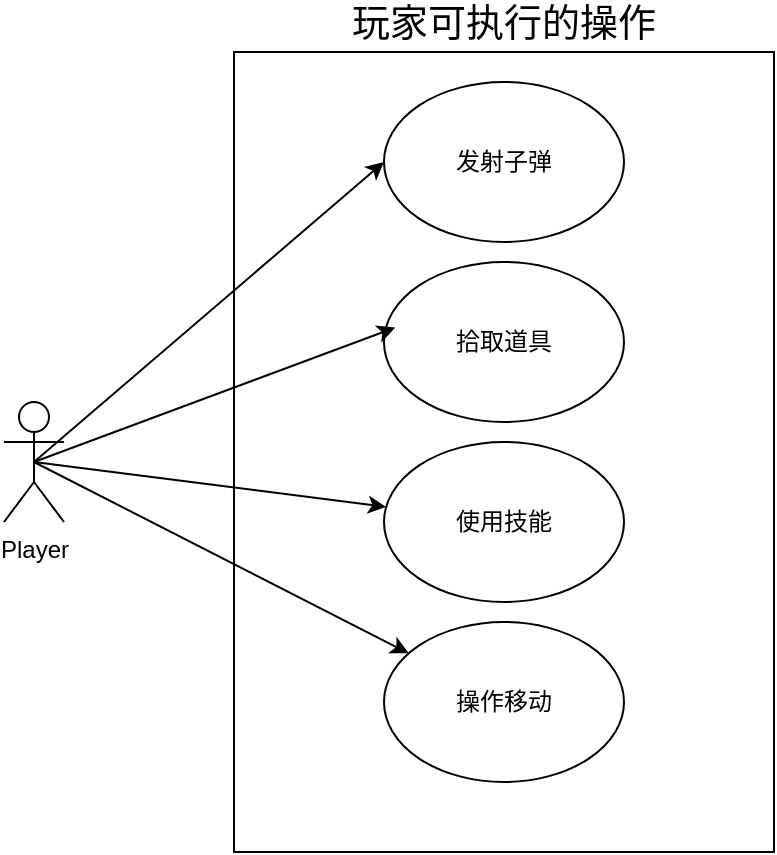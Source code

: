 <mxfile version="26.1.1" pages="8">
  <diagram name="STG Game Architecture" id="2_dH7Gha-qrLDw0nbdTG">
    <mxGraphModel dx="1050" dy="522" grid="1" gridSize="10" guides="1" tooltips="1" connect="1" arrows="1" fold="1" page="1" pageScale="1" pageWidth="827" pageHeight="1169" math="0" shadow="0">
      <root>
        <mxCell id="0" />
        <mxCell id="1" parent="0" />
        <mxCell id="hgP8jkAVEX2isAG4Q-ha-17" value="Player&lt;div&gt;&lt;br&gt;&lt;/div&gt;" style="shape=umlActor;verticalLabelPosition=bottom;verticalAlign=top;html=1;outlineConnect=0;" vertex="1" parent="1">
          <mxGeometry x="140" y="360" width="30" height="60" as="geometry" />
        </mxCell>
        <mxCell id="hgP8jkAVEX2isAG4Q-ha-19" value="玩家可执行的操作" style="rounded=0;whiteSpace=wrap;html=1;align=center;labelPosition=center;verticalLabelPosition=top;verticalAlign=bottom;fontSize=19;" vertex="1" parent="1">
          <mxGeometry x="255" y="185" width="270" height="400" as="geometry" />
        </mxCell>
        <mxCell id="hgP8jkAVEX2isAG4Q-ha-20" value="发射子弹" style="ellipse;whiteSpace=wrap;html=1;" vertex="1" parent="1">
          <mxGeometry x="330" y="200" width="120" height="80" as="geometry" />
        </mxCell>
        <mxCell id="hgP8jkAVEX2isAG4Q-ha-21" value="拾取道具" style="ellipse;whiteSpace=wrap;html=1;" vertex="1" parent="1">
          <mxGeometry x="330" y="290" width="120" height="80" as="geometry" />
        </mxCell>
        <mxCell id="hgP8jkAVEX2isAG4Q-ha-22" value="使用技能" style="ellipse;whiteSpace=wrap;html=1;" vertex="1" parent="1">
          <mxGeometry x="330" y="380" width="120" height="80" as="geometry" />
        </mxCell>
        <mxCell id="hgP8jkAVEX2isAG4Q-ha-23" value="操作移动" style="ellipse;whiteSpace=wrap;html=1;" vertex="1" parent="1">
          <mxGeometry x="330" y="470" width="120" height="80" as="geometry" />
        </mxCell>
        <mxCell id="hgP8jkAVEX2isAG4Q-ha-25" value="" style="endArrow=classic;html=1;rounded=0;exitX=0.5;exitY=0.5;exitDx=0;exitDy=0;exitPerimeter=0;entryX=0;entryY=0.5;entryDx=0;entryDy=0;" edge="1" parent="1" source="hgP8jkAVEX2isAG4Q-ha-17" target="hgP8jkAVEX2isAG4Q-ha-20">
          <mxGeometry width="50" height="50" relative="1" as="geometry">
            <mxPoint x="180" y="370" as="sourcePoint" />
            <mxPoint x="230" y="320" as="targetPoint" />
          </mxGeometry>
        </mxCell>
        <mxCell id="hgP8jkAVEX2isAG4Q-ha-26" value="" style="endArrow=classic;html=1;rounded=0;exitX=0.5;exitY=0.5;exitDx=0;exitDy=0;exitPerimeter=0;entryX=0.047;entryY=0.41;entryDx=0;entryDy=0;entryPerimeter=0;" edge="1" parent="1" source="hgP8jkAVEX2isAG4Q-ha-17" target="hgP8jkAVEX2isAG4Q-ha-21">
          <mxGeometry width="50" height="50" relative="1" as="geometry">
            <mxPoint x="490" y="370" as="sourcePoint" />
            <mxPoint x="540" y="320" as="targetPoint" />
          </mxGeometry>
        </mxCell>
        <mxCell id="hgP8jkAVEX2isAG4Q-ha-27" value="" style="endArrow=classic;html=1;rounded=0;exitX=0.5;exitY=0.5;exitDx=0;exitDy=0;exitPerimeter=0;" edge="1" parent="1" source="hgP8jkAVEX2isAG4Q-ha-17" target="hgP8jkAVEX2isAG4Q-ha-22">
          <mxGeometry width="50" height="50" relative="1" as="geometry">
            <mxPoint x="165" y="400" as="sourcePoint" />
            <mxPoint x="346" y="333" as="targetPoint" />
          </mxGeometry>
        </mxCell>
        <mxCell id="hgP8jkAVEX2isAG4Q-ha-28" value="" style="endArrow=classic;html=1;rounded=0;exitX=0.5;exitY=0.5;exitDx=0;exitDy=0;exitPerimeter=0;" edge="1" parent="1" source="hgP8jkAVEX2isAG4Q-ha-17" target="hgP8jkAVEX2isAG4Q-ha-23">
          <mxGeometry width="50" height="50" relative="1" as="geometry">
            <mxPoint x="165" y="400" as="sourcePoint" />
            <mxPoint x="341" y="422" as="targetPoint" />
          </mxGeometry>
        </mxCell>
      </root>
    </mxGraphModel>
  </diagram>
  <diagram id="_E_xGK0c_0218jY60z5D" name="第 2 页">
    <mxGraphModel dx="1050" dy="522" grid="1" gridSize="10" guides="1" tooltips="1" connect="1" arrows="1" fold="1" page="1" pageScale="1" pageWidth="827" pageHeight="1169" math="0" shadow="0">
      <root>
        <mxCell id="0" />
        <mxCell id="1" parent="0" />
        <mxCell id="KjYFWQZY33O9OGNggIBK-1" value="Enemy&lt;div&gt;&lt;br&gt;&lt;/div&gt;" style="shape=umlActor;verticalLabelPosition=bottom;verticalAlign=top;html=1;outlineConnect=0;" vertex="1" parent="1">
          <mxGeometry x="150" y="740" width="30" height="60" as="geometry" />
        </mxCell>
        <mxCell id="KjYFWQZY33O9OGNggIBK-5" value="敌人会触发的操作" style="rounded=0;whiteSpace=wrap;html=1;labelPosition=center;verticalLabelPosition=top;align=center;verticalAlign=bottom;fontSize=19;" vertex="1" parent="1">
          <mxGeometry x="250" y="567.5" width="260" height="405" as="geometry" />
        </mxCell>
        <mxCell id="KjYFWQZY33O9OGNggIBK-6" value="随机射击" style="ellipse;whiteSpace=wrap;html=1;" vertex="1" parent="1">
          <mxGeometry x="320" y="585" width="120" height="80" as="geometry" />
        </mxCell>
        <mxCell id="KjYFWQZY33O9OGNggIBK-7" value="随机移动" style="ellipse;whiteSpace=wrap;html=1;" vertex="1" parent="1">
          <mxGeometry x="320" y="680" width="120" height="80" as="geometry" />
        </mxCell>
        <mxCell id="KjYFWQZY33O9OGNggIBK-8" value="与玩家碰撞自爆" style="ellipse;whiteSpace=wrap;html=1;" vertex="1" parent="1">
          <mxGeometry x="320" y="780" width="120" height="80" as="geometry" />
        </mxCell>
        <mxCell id="KjYFWQZY33O9OGNggIBK-10" value="" style="endArrow=classic;html=1;rounded=0;entryX=0;entryY=0.5;entryDx=0;entryDy=0;" edge="1" parent="1" target="KjYFWQZY33O9OGNggIBK-6">
          <mxGeometry width="50" height="50" relative="1" as="geometry">
            <mxPoint x="170" y="770" as="sourcePoint" />
            <mxPoint x="520" y="770" as="targetPoint" />
          </mxGeometry>
        </mxCell>
        <mxCell id="KjYFWQZY33O9OGNggIBK-11" value="" style="endArrow=classic;html=1;rounded=0;exitX=0.5;exitY=0.5;exitDx=0;exitDy=0;exitPerimeter=0;entryX=0;entryY=0.5;entryDx=0;entryDy=0;" edge="1" parent="1" source="KjYFWQZY33O9OGNggIBK-1" target="KjYFWQZY33O9OGNggIBK-7">
          <mxGeometry width="50" height="50" relative="1" as="geometry">
            <mxPoint x="190" y="770" as="sourcePoint" />
            <mxPoint x="348" y="663" as="targetPoint" />
          </mxGeometry>
        </mxCell>
        <mxCell id="KjYFWQZY33O9OGNggIBK-12" value="" style="endArrow=classic;html=1;rounded=0;exitX=0.5;exitY=0.5;exitDx=0;exitDy=0;exitPerimeter=0;entryX=0;entryY=0.5;entryDx=0;entryDy=0;" edge="1" parent="1" source="KjYFWQZY33O9OGNggIBK-1" target="KjYFWQZY33O9OGNggIBK-8">
          <mxGeometry width="50" height="50" relative="1" as="geometry">
            <mxPoint x="175" y="780" as="sourcePoint" />
            <mxPoint x="333" y="743" as="targetPoint" />
          </mxGeometry>
        </mxCell>
        <mxCell id="IsE3pLmWLLqJ610t_wqT-1" value="死亡产生凋落物" style="ellipse;whiteSpace=wrap;html=1;" vertex="1" parent="1">
          <mxGeometry x="320" y="870" width="120" height="80" as="geometry" />
        </mxCell>
        <mxCell id="IsE3pLmWLLqJ610t_wqT-2" value="" style="endArrow=classic;html=1;rounded=0;entryX=0;entryY=0.5;entryDx=0;entryDy=0;" edge="1" parent="1" target="IsE3pLmWLLqJ610t_wqT-1">
          <mxGeometry width="50" height="50" relative="1" as="geometry">
            <mxPoint x="170" y="770" as="sourcePoint" />
            <mxPoint x="330" y="830" as="targetPoint" />
          </mxGeometry>
        </mxCell>
      </root>
    </mxGraphModel>
  </diagram>
  <diagram id="ZA9gT-YQyxzPVsuqcRJF" name="第 3 页">
    <mxGraphModel dx="1434" dy="1907" grid="1" gridSize="10" guides="1" tooltips="1" connect="1" arrows="1" fold="1" page="1" pageScale="1" pageWidth="827" pageHeight="1169" math="0" shadow="0">
      <root>
        <mxCell id="0" />
        <mxCell id="1" parent="0" />
        <mxCell id="7MYmRwEFgoFABjWjGoOq-37" style="edgeStyle=orthogonalEdgeStyle;rounded=0;orthogonalLoop=1;jettySize=auto;html=1;" parent="1" source="7MYmRwEFgoFABjWjGoOq-2" target="7MYmRwEFgoFABjWjGoOq-3" edge="1">
          <mxGeometry relative="1" as="geometry" />
        </mxCell>
        <mxCell id="7MYmRwEFgoFABjWjGoOq-2" value="System&lt;div&gt;&lt;br&gt;&lt;/div&gt;" style="shape=umlActor;verticalLabelPosition=bottom;verticalAlign=top;html=1;outlineConnect=0;" parent="1" vertex="1">
          <mxGeometry x="70" y="-5" width="30" height="60" as="geometry" />
        </mxCell>
        <mxCell id="7MYmRwEFgoFABjWjGoOq-3" value="系统模块" style="rounded=0;whiteSpace=wrap;html=1;labelPosition=center;verticalLabelPosition=top;align=center;verticalAlign=bottom;fontSize=19;" parent="1" vertex="1">
          <mxGeometry x="200" y="-230" width="140" height="510" as="geometry" />
        </mxCell>
        <mxCell id="7MYmRwEFgoFABjWjGoOq-4" value="背景模块" style="ellipse;whiteSpace=wrap;html=1;" parent="1" vertex="1">
          <mxGeometry x="210" y="-220" width="120" height="80" as="geometry" />
        </mxCell>
        <mxCell id="7MYmRwEFgoFABjWjGoOq-6" value="对象池模块" style="ellipse;whiteSpace=wrap;html=1;" parent="1" vertex="1">
          <mxGeometry x="210" y="-120" width="120" height="80" as="geometry" />
        </mxCell>
        <mxCell id="7MYmRwEFgoFABjWjGoOq-7" value="管理器模块" style="ellipse;whiteSpace=wrap;html=1;" parent="1" vertex="1">
          <mxGeometry x="210" y="-20" width="120" height="80" as="geometry" />
        </mxCell>
        <mxCell id="7MYmRwEFgoFABjWjGoOq-8" value="UI模块" style="ellipse;whiteSpace=wrap;html=1;" parent="1" vertex="1">
          <mxGeometry x="210" y="80" width="120" height="80" as="geometry" />
        </mxCell>
        <mxCell id="7MYmRwEFgoFABjWjGoOq-14" value="" style="rounded=1;whiteSpace=wrap;html=1;" parent="1" vertex="1">
          <mxGeometry x="430" y="-230" width="540" height="100" as="geometry" />
        </mxCell>
        <mxCell id="7MYmRwEFgoFABjWjGoOq-15" value="" style="endArrow=classic;html=1;rounded=0;exitX=1;exitY=0.5;exitDx=0;exitDy=0;entryX=0;entryY=0.5;entryDx=0;entryDy=0;" parent="1" source="7MYmRwEFgoFABjWjGoOq-4" target="7MYmRwEFgoFABjWjGoOq-14" edge="1">
          <mxGeometry width="50" height="50" relative="1" as="geometry">
            <mxPoint x="600" y="30" as="sourcePoint" />
            <mxPoint x="650" y="-20" as="targetPoint" />
          </mxGeometry>
        </mxCell>
        <mxCell id="7MYmRwEFgoFABjWjGoOq-19" value="构造" style="edgeLabel;html=1;align=center;verticalAlign=middle;resizable=0;points=[];fontSize=15;" parent="7MYmRwEFgoFABjWjGoOq-15" vertex="1" connectable="0">
          <mxGeometry x="-0.051" relative="1" as="geometry">
            <mxPoint as="offset" />
          </mxGeometry>
        </mxCell>
        <mxCell id="7MYmRwEFgoFABjWjGoOq-16" value="背景限制移动" style="ellipse;whiteSpace=wrap;html=1;" parent="1" vertex="1">
          <mxGeometry x="450" y="-220" width="120" height="80" as="geometry" />
        </mxCell>
        <mxCell id="7MYmRwEFgoFABjWjGoOq-17" value="后处理效果" style="ellipse;whiteSpace=wrap;html=1;" parent="1" vertex="1">
          <mxGeometry x="580" y="-220" width="120" height="80" as="geometry" />
        </mxCell>
        <mxCell id="7MYmRwEFgoFABjWjGoOq-18" value="场景背景光" style="ellipse;whiteSpace=wrap;html=1;" parent="1" vertex="1">
          <mxGeometry x="707" y="-220" width="120" height="80" as="geometry" />
        </mxCell>
        <mxCell id="7MYmRwEFgoFABjWjGoOq-21" value="管理" style="endArrow=classic;html=1;rounded=0;exitX=1;exitY=0.5;exitDx=0;exitDy=0;entryX=0;entryY=0.5;entryDx=0;entryDy=0;fontSize=15;" parent="1" source="7MYmRwEFgoFABjWjGoOq-6" target="7MYmRwEFgoFABjWjGoOq-23" edge="1">
          <mxGeometry width="50" height="50" relative="1" as="geometry">
            <mxPoint x="340" y="-120" as="sourcePoint" />
            <mxPoint x="420" y="-80" as="targetPoint" />
          </mxGeometry>
        </mxCell>
        <mxCell id="7MYmRwEFgoFABjWjGoOq-23" value="" style="rounded=1;whiteSpace=wrap;html=1;" parent="1" vertex="1">
          <mxGeometry x="430" y="-130" width="540" height="100" as="geometry" />
        </mxCell>
        <mxCell id="7MYmRwEFgoFABjWjGoOq-24" value="子弹模块" style="ellipse;whiteSpace=wrap;html=1;" parent="1" vertex="1">
          <mxGeometry x="450" y="-120" width="120" height="80" as="geometry" />
        </mxCell>
        <mxCell id="7MYmRwEFgoFABjWjGoOq-25" value="特效模块" style="ellipse;whiteSpace=wrap;html=1;" parent="1" vertex="1">
          <mxGeometry x="580" y="-120" width="120" height="80" as="geometry" />
        </mxCell>
        <mxCell id="7MYmRwEFgoFABjWjGoOq-26" value="掉落物模块" style="ellipse;whiteSpace=wrap;html=1;" parent="1" vertex="1">
          <mxGeometry x="707" y="-120" width="120" height="80" as="geometry" />
        </mxCell>
        <mxCell id="7MYmRwEFgoFABjWjGoOq-27" value="" style="rounded=1;whiteSpace=wrap;html=1;" parent="1" vertex="1">
          <mxGeometry x="430" y="-30" width="540" height="100" as="geometry" />
        </mxCell>
        <mxCell id="7MYmRwEFgoFABjWjGoOq-28" value="生成" style="endArrow=classic;html=1;rounded=0;exitX=1;exitY=0.5;exitDx=0;exitDy=0;entryX=0;entryY=0.5;entryDx=0;entryDy=0;fontSize=15;" parent="1" source="7MYmRwEFgoFABjWjGoOq-7" target="7MYmRwEFgoFABjWjGoOq-27" edge="1">
          <mxGeometry width="50" height="50" relative="1" as="geometry">
            <mxPoint x="650" y="10" as="sourcePoint" />
            <mxPoint x="700" y="-40" as="targetPoint" />
          </mxGeometry>
        </mxCell>
        <mxCell id="7MYmRwEFgoFABjWjGoOq-29" value="音频管理" style="ellipse;whiteSpace=wrap;html=1;" parent="1" vertex="1">
          <mxGeometry x="450" y="-20" width="120" height="80" as="geometry" />
        </mxCell>
        <mxCell id="7MYmRwEFgoFABjWjGoOq-30" value="敌人管理" style="ellipse;whiteSpace=wrap;html=1;" parent="1" vertex="1">
          <mxGeometry x="580" y="-20" width="120" height="80" as="geometry" />
        </mxCell>
        <mxCell id="7MYmRwEFgoFABjWjGoOq-31" value="游戏状态管理" style="ellipse;whiteSpace=wrap;html=1;" parent="1" vertex="1">
          <mxGeometry x="707" y="-20" width="120" height="80" as="geometry" />
        </mxCell>
        <mxCell id="7MYmRwEFgoFABjWjGoOq-32" value="" style="rounded=1;whiteSpace=wrap;html=1;" parent="1" vertex="1">
          <mxGeometry x="430" y="70" width="540" height="100" as="geometry" />
        </mxCell>
        <mxCell id="7MYmRwEFgoFABjWjGoOq-33" value="血条" style="ellipse;whiteSpace=wrap;html=1;" parent="1" vertex="1">
          <mxGeometry x="450" y="80" width="120" height="80" as="geometry" />
        </mxCell>
        <mxCell id="7MYmRwEFgoFABjWjGoOq-34" value="按钮" style="ellipse;whiteSpace=wrap;html=1;" parent="1" vertex="1">
          <mxGeometry x="580" y="80" width="120" height="80" as="geometry" />
        </mxCell>
        <mxCell id="7MYmRwEFgoFABjWjGoOq-35" value="绘制" style="endArrow=classic;html=1;rounded=0;exitX=1;exitY=0.5;exitDx=0;exitDy=0;fontSize=15;" parent="1" source="7MYmRwEFgoFABjWjGoOq-8" target="7MYmRwEFgoFABjWjGoOq-32" edge="1">
          <mxGeometry width="50" height="50" relative="1" as="geometry">
            <mxPoint x="340" y="60" as="sourcePoint" />
            <mxPoint x="440" y="40" as="targetPoint" />
          </mxGeometry>
        </mxCell>
        <mxCell id="7MYmRwEFgoFABjWjGoOq-36" value="UI输入" style="ellipse;whiteSpace=wrap;html=1;" parent="1" vertex="1">
          <mxGeometry x="707" y="80" width="120" height="80" as="geometry" />
        </mxCell>
        <mxCell id="7MYmRwEFgoFABjWjGoOq-38" value="功能模块" style="ellipse;whiteSpace=wrap;html=1;" parent="1" vertex="1">
          <mxGeometry x="210" y="180" width="120" height="80" as="geometry" />
        </mxCell>
        <mxCell id="7MYmRwEFgoFABjWjGoOq-40" value="" style="rounded=1;whiteSpace=wrap;html=1;" parent="1" vertex="1">
          <mxGeometry x="430" y="170" width="540" height="100" as="geometry" />
        </mxCell>
        <mxCell id="7MYmRwEFgoFABjWjGoOq-41" value="控制" style="endArrow=classic;html=1;rounded=0;exitX=1;exitY=0.5;exitDx=0;exitDy=0;fontSize=15;" parent="1" source="7MYmRwEFgoFABjWjGoOq-38" target="7MYmRwEFgoFABjWjGoOq-40" edge="1">
          <mxGeometry width="50" height="50" relative="1" as="geometry">
            <mxPoint x="340" y="150" as="sourcePoint" />
            <mxPoint x="440" y="147" as="targetPoint" />
          </mxGeometry>
        </mxCell>
        <mxCell id="7MYmRwEFgoFABjWjGoOq-42" value="定时销毁模块" style="ellipse;whiteSpace=wrap;html=1;" parent="1" vertex="1">
          <mxGeometry x="450" y="180" width="120" height="80" as="geometry" />
        </mxCell>
        <mxCell id="7MYmRwEFgoFABjWjGoOq-43" value="场景跳转控制器" style="ellipse;whiteSpace=wrap;html=1;" parent="1" vertex="1">
          <mxGeometry x="580" y="180" width="120" height="80" as="geometry" />
        </mxCell>
        <mxCell id="7MYmRwEFgoFABjWjGoOq-44" value="InputSystem" style="ellipse;whiteSpace=wrap;html=1;" parent="1" vertex="1">
          <mxGeometry x="707" y="180" width="120" height="80" as="geometry" />
        </mxCell>
        <mxCell id="7MYmRwEFgoFABjWjGoOq-45" value="卷轴滚动" style="ellipse;whiteSpace=wrap;html=1;" parent="1" vertex="1">
          <mxGeometry x="840" y="-220" width="120" height="80" as="geometry" />
        </mxCell>
        <mxCell id="7MYmRwEFgoFABjWjGoOq-46" value="子弹时间" style="ellipse;whiteSpace=wrap;html=1;" parent="1" vertex="1">
          <mxGeometry x="840" y="180" width="120" height="80" as="geometry" />
        </mxCell>
        <mxCell id="FG1QYczB5zocvL5G4_sW-1" value="得分管理" style="ellipse;whiteSpace=wrap;html=1;" parent="1" vertex="1">
          <mxGeometry x="840" y="-20" width="120" height="80" as="geometry" />
        </mxCell>
        <mxCell id="FG1QYczB5zocvL5G4_sW-3" value="敌人生成模块" style="ellipse;whiteSpace=wrap;html=1;" parent="1" vertex="1">
          <mxGeometry x="840" y="-120" width="120" height="80" as="geometry" />
        </mxCell>
        <mxCell id="G0uD1z7e1N20dQy1JtXP-2" value="得分" style="ellipse;whiteSpace=wrap;html=1;" vertex="1" parent="1">
          <mxGeometry x="840" y="80" width="120" height="80" as="geometry" />
        </mxCell>
      </root>
    </mxGraphModel>
  </diagram>
  <diagram id="C6xJBv7xsC9QlZwXb7bo" name="第 4 页">
    <mxGraphModel dx="1434" dy="738" grid="1" gridSize="10" guides="1" tooltips="1" connect="1" arrows="1" fold="1" page="1" pageScale="1" pageWidth="827" pageHeight="1169" math="0" shadow="0">
      <root>
        <mxCell id="0" />
        <mxCell id="1" parent="0" />
        <mxCell id="2lV4L3vjQ_lyDTL7-uun-1" value="AudioManager&lt;div&gt;&lt;br&gt;&lt;/div&gt;" style="shape=umlActor;verticalLabelPosition=bottom;verticalAlign=top;html=1;outlineConnect=0;" vertex="1" parent="1">
          <mxGeometry x="120" y="300" width="30" height="60" as="geometry" />
        </mxCell>
        <mxCell id="2lV4L3vjQ_lyDTL7-uun-2" value="播放单次音效" style="ellipse;whiteSpace=wrap;html=1;" vertex="1" parent="1">
          <mxGeometry x="260" y="170" width="120" height="80" as="geometry" />
        </mxCell>
        <mxCell id="2lV4L3vjQ_lyDTL7-uun-3" value="循环播放音效" style="ellipse;whiteSpace=wrap;html=1;" vertex="1" parent="1">
          <mxGeometry x="260" y="300" width="120" height="80" as="geometry" />
        </mxCell>
        <mxCell id="2lV4L3vjQ_lyDTL7-uun-4" value="随机播放一个音效数组中的音效" style="ellipse;whiteSpace=wrap;html=1;" vertex="1" parent="1">
          <mxGeometry x="260" y="440" width="120" height="80" as="geometry" />
        </mxCell>
        <mxCell id="2lV4L3vjQ_lyDTL7-uun-5" value="" style="endArrow=classic;html=1;rounded=0;exitX=0.5;exitY=0.5;exitDx=0;exitDy=0;exitPerimeter=0;entryX=0;entryY=0.5;entryDx=0;entryDy=0;" edge="1" parent="1" source="2lV4L3vjQ_lyDTL7-uun-1" target="2lV4L3vjQ_lyDTL7-uun-2">
          <mxGeometry width="50" height="50" relative="1" as="geometry">
            <mxPoint x="430" y="390" as="sourcePoint" />
            <mxPoint x="480" y="340" as="targetPoint" />
          </mxGeometry>
        </mxCell>
        <mxCell id="2lV4L3vjQ_lyDTL7-uun-6" value="" style="endArrow=classic;html=1;rounded=0;exitX=0.5;exitY=0.5;exitDx=0;exitDy=0;exitPerimeter=0;entryX=0;entryY=0.5;entryDx=0;entryDy=0;" edge="1" parent="1" source="2lV4L3vjQ_lyDTL7-uun-1" target="2lV4L3vjQ_lyDTL7-uun-3">
          <mxGeometry width="50" height="50" relative="1" as="geometry">
            <mxPoint x="430" y="390" as="sourcePoint" />
            <mxPoint x="480" y="340" as="targetPoint" />
          </mxGeometry>
        </mxCell>
        <mxCell id="2lV4L3vjQ_lyDTL7-uun-7" value="" style="endArrow=classic;html=1;rounded=0;exitX=0.5;exitY=0.5;exitDx=0;exitDy=0;exitPerimeter=0;entryX=0;entryY=0.5;entryDx=0;entryDy=0;" edge="1" parent="1" source="2lV4L3vjQ_lyDTL7-uun-1" target="2lV4L3vjQ_lyDTL7-uun-4">
          <mxGeometry width="50" height="50" relative="1" as="geometry">
            <mxPoint x="430" y="390" as="sourcePoint" />
            <mxPoint x="480" y="340" as="targetPoint" />
          </mxGeometry>
        </mxCell>
      </root>
    </mxGraphModel>
  </diagram>
  <diagram id="g_Pc0DZ1Idfmm86iS6BO" name="第 5 页">
    <mxGraphModel dx="472" dy="580" grid="1" gridSize="10" guides="1" tooltips="1" connect="1" arrows="1" fold="1" page="1" pageScale="1" pageWidth="827" pageHeight="1169" math="0" shadow="0">
      <root>
        <mxCell id="0" />
        <mxCell id="1" parent="0" />
        <mxCell id="WrFATEaiytabAGUXudXt-5" value="波数++" style="strokeWidth=2;html=1;shape=mxgraph.flowchart.decision;whiteSpace=wrap;" vertex="1" parent="1">
          <mxGeometry x="354" y="420" width="100" height="50" as="geometry" />
        </mxCell>
        <mxCell id="WrFATEaiytabAGUXudXt-11" style="edgeStyle=orthogonalEdgeStyle;rounded=0;orthogonalLoop=1;jettySize=auto;html=1;" edge="1" parent="1" source="WrFATEaiytabAGUXudXt-6" target="WrFATEaiytabAGUXudXt-7">
          <mxGeometry relative="1" as="geometry">
            <Array as="points">
              <mxPoint x="414" y="140" />
              <mxPoint x="414" y="140" />
            </Array>
          </mxGeometry>
        </mxCell>
        <mxCell id="WrFATEaiytabAGUXudXt-6" value="开始" style="rounded=1;whiteSpace=wrap;html=1;" vertex="1" parent="1">
          <mxGeometry x="354" y="60" width="120" height="60" as="geometry" />
        </mxCell>
        <mxCell id="WrFATEaiytabAGUXudXt-13" style="edgeStyle=orthogonalEdgeStyle;rounded=0;orthogonalLoop=1;jettySize=auto;html=1;" edge="1" parent="1" source="WrFATEaiytabAGUXudXt-7" target="WrFATEaiytabAGUXudXt-12">
          <mxGeometry relative="1" as="geometry" />
        </mxCell>
        <mxCell id="WrFATEaiytabAGUXudXt-7" value="获取波数变量值" style="shape=parallelogram;perimeter=parallelogramPerimeter;whiteSpace=wrap;html=1;fixedSize=1;" vertex="1" parent="1">
          <mxGeometry x="344" y="150" width="120" height="60" as="geometry" />
        </mxCell>
        <mxCell id="WrFATEaiytabAGUXudXt-8" value="" style="edgeStyle=segmentEdgeStyle;endArrow=classic;html=1;curved=0;rounded=0;endSize=8;startSize=8;exitX=1;exitY=0.5;exitDx=0;exitDy=0;exitPerimeter=0;" edge="1" parent="1" source="WrFATEaiytabAGUXudXt-5" target="WrFATEaiytabAGUXudXt-7">
          <mxGeometry width="50" height="50" relative="1" as="geometry">
            <mxPoint x="560" y="370" as="sourcePoint" />
            <mxPoint x="610" y="320" as="targetPoint" />
            <Array as="points">
              <mxPoint x="610" y="445" />
              <mxPoint x="610" y="180" />
            </Array>
          </mxGeometry>
        </mxCell>
        <mxCell id="WrFATEaiytabAGUXudXt-9" value="结束" style="rounded=1;whiteSpace=wrap;html=1;" vertex="1" parent="1">
          <mxGeometry x="344" y="500" width="120" height="60" as="geometry" />
        </mxCell>
        <mxCell id="WrFATEaiytabAGUXudXt-10" value="" style="endArrow=classic;html=1;rounded=0;exitX=0.5;exitY=1;exitDx=0;exitDy=0;exitPerimeter=0;" edge="1" parent="1" source="WrFATEaiytabAGUXudXt-5" target="WrFATEaiytabAGUXudXt-9">
          <mxGeometry width="50" height="50" relative="1" as="geometry">
            <mxPoint x="560" y="500" as="sourcePoint" />
            <mxPoint x="610" y="450" as="targetPoint" />
          </mxGeometry>
        </mxCell>
        <mxCell id="WrFATEaiytabAGUXudXt-12" value="播放波数动画" style="rounded=0;whiteSpace=wrap;html=1;" vertex="1" parent="1">
          <mxGeometry x="344" y="240" width="120" height="60" as="geometry" />
        </mxCell>
        <mxCell id="WrFATEaiytabAGUXudXt-14" value="释放对象池敌人" style="strokeWidth=2;html=1;shape=mxgraph.flowchart.decision;whiteSpace=wrap;" vertex="1" parent="1">
          <mxGeometry x="354" y="330" width="100" height="50" as="geometry" />
        </mxCell>
        <mxCell id="WrFATEaiytabAGUXudXt-15" style="edgeStyle=orthogonalEdgeStyle;rounded=0;orthogonalLoop=1;jettySize=auto;html=1;entryX=0.5;entryY=0;entryDx=0;entryDy=0;entryPerimeter=0;" edge="1" parent="1" source="WrFATEaiytabAGUXudXt-12" target="WrFATEaiytabAGUXudXt-14">
          <mxGeometry relative="1" as="geometry" />
        </mxCell>
        <mxCell id="WrFATEaiytabAGUXudXt-16" style="edgeStyle=orthogonalEdgeStyle;rounded=0;orthogonalLoop=1;jettySize=auto;html=1;entryX=0.5;entryY=0;entryDx=0;entryDy=0;entryPerimeter=0;" edge="1" parent="1" source="WrFATEaiytabAGUXudXt-14" target="WrFATEaiytabAGUXudXt-5">
          <mxGeometry relative="1" as="geometry" />
        </mxCell>
      </root>
    </mxGraphModel>
  </diagram>
  <diagram id="dpE4Yy7uR8chV-6YsdCK" name="第 6 页">
    <mxGraphModel dx="1050" dy="522" grid="1" gridSize="10" guides="1" tooltips="1" connect="1" arrows="1" fold="1" page="1" pageScale="1" pageWidth="827" pageHeight="1169" math="0" shadow="0">
      <root>
        <mxCell id="0" />
        <mxCell id="1" parent="0" />
        <mxCell id="wbizzvYOox3sGjmv5gyS-1" value="得分管理器 ───────────────────────── 1. 重置分数() 2. 添加分数(int) 3. 设置玩家姓名(string) 4. 保存玩家分数数据() 5. 加载玩家分数数据() 6. 是否有新高分" style="shape=rectangle;whiteSpace=wrap;html=1;fontSize=18;" vertex="1" parent="1">
          <mxGeometry x="260" y="120" width="330" height="160" as="geometry" />
        </mxCell>
        <mxCell id="wbizzvYOox3sGjmv5gyS-2" value="玩家分数 ───────────────────────── - 分数: int - 玩家姓名: string ───────────────────────── + 玩家分数(int, string)" style="shape=rectangle;whiteSpace=wrap;html=1;fontSize=18;" vertex="1" parent="1">
          <mxGeometry x="260" y="300" width="330" height="170" as="geometry" />
        </mxCell>
        <mxCell id="wbizzvYOox3sGjmv5gyS-3" value="玩家分数数据 ───────────────────────── - 列表: List&amp;lt;玩家分数&amp;gt; ───────────────────────── + 玩家分数数据()" style="shape=rectangle;whiteSpace=wrap;html=1;fontSize=18;" vertex="1" parent="1">
          <mxGeometry x="260" y="490" width="330" height="160" as="geometry" />
        </mxCell>
        <mxCell id="wbizzvYOox3sGjmv5gyS-4" value="" style="edgeStyle=orthogonalEdgeStyle;rounded=0;html=1;endArrow=block;endFill=1;" edge="1" parent="1" source="wbizzvYOox3sGjmv5gyS-1" target="wbizzvYOox3sGjmv5gyS-2">
          <mxGeometry relative="1" as="geometry">
            <mxPoint x="414" y="270" as="targetPoint" />
          </mxGeometry>
        </mxCell>
        <mxCell id="wbizzvYOox3sGjmv5gyS-5" value="" style="edgeStyle=orthogonalEdgeStyle;rounded=0;html=1;endArrow=block;endFill=1;" edge="1" parent="1" source="wbizzvYOox3sGjmv5gyS-2" target="wbizzvYOox3sGjmv5gyS-3">
          <mxGeometry relative="1" as="geometry">
            <mxPoint x="414" y="410" as="targetPoint" />
          </mxGeometry>
        </mxCell>
      </root>
    </mxGraphModel>
  </diagram>
  <diagram id="3CBd3_jaOqxvMzz3qhu4" name="第 7 页">
    <mxGraphModel dx="1434" dy="738" grid="1" gridSize="10" guides="1" tooltips="1" connect="1" arrows="1" fold="1" page="1" pageScale="1" pageWidth="827" pageHeight="1169" math="0" shadow="0">
      <root>
        <mxCell id="0" />
        <mxCell id="1" parent="0" />
        <mxCell id="op86_308y5rY-vRb1Fg8-3" style="edgeStyle=orthogonalEdgeStyle;rounded=0;orthogonalLoop=1;jettySize=auto;html=1;entryX=0.5;entryY=0;entryDx=0;entryDy=0;" edge="1" parent="1" source="op86_308y5rY-vRb1Fg8-1" target="op86_308y5rY-vRb1Fg8-2">
          <mxGeometry relative="1" as="geometry" />
        </mxCell>
        <mxCell id="op86_308y5rY-vRb1Fg8-1" value="游戏开始" style="rounded=0;whiteSpace=wrap;html=1;" vertex="1" parent="1">
          <mxGeometry x="340" y="90" width="120" height="60" as="geometry" />
        </mxCell>
        <mxCell id="op86_308y5rY-vRb1Fg8-5" style="edgeStyle=orthogonalEdgeStyle;rounded=0;orthogonalLoop=1;jettySize=auto;html=1;entryX=0.5;entryY=0;entryDx=0;entryDy=0;" edge="1" parent="1" source="op86_308y5rY-vRb1Fg8-2" target="op86_308y5rY-vRb1Fg8-4">
          <mxGeometry relative="1" as="geometry" />
        </mxCell>
        <mxCell id="op86_308y5rY-vRb1Fg8-2" value="Playing状态" style="rhombus;whiteSpace=wrap;html=1;" vertex="1" parent="1">
          <mxGeometry x="345" y="180" width="105" height="60" as="geometry" />
        </mxCell>
        <mxCell id="op86_308y5rY-vRb1Fg8-4" value="启用GamePlay场景" style="rounded=0;whiteSpace=wrap;html=1;" vertex="1" parent="1">
          <mxGeometry x="337.5" y="330" width="120" height="60" as="geometry" />
        </mxCell>
        <mxCell id="op86_308y5rY-vRb1Fg8-6" value="启用Paused窗口" style="rounded=0;whiteSpace=wrap;html=1;" vertex="1" parent="1">
          <mxGeometry x="630" y="330" width="120" height="60" as="geometry" />
        </mxCell>
        <mxCell id="op86_308y5rY-vRb1Fg8-7" value="Paused状态" style="rhombus;whiteSpace=wrap;html=1;" vertex="1" parent="1">
          <mxGeometry x="490" y="330" width="105" height="60" as="geometry" />
        </mxCell>
        <mxCell id="op86_308y5rY-vRb1Fg8-10" style="edgeStyle=orthogonalEdgeStyle;rounded=0;orthogonalLoop=1;jettySize=auto;html=1;entryX=0;entryY=0.5;entryDx=0;entryDy=0;exitX=1;exitY=0.5;exitDx=0;exitDy=0;" edge="1" parent="1" source="op86_308y5rY-vRb1Fg8-4" target="op86_308y5rY-vRb1Fg8-7">
          <mxGeometry relative="1" as="geometry">
            <mxPoint x="408" y="250" as="sourcePoint" />
            <mxPoint x="408" y="340" as="targetPoint" />
          </mxGeometry>
        </mxCell>
        <mxCell id="op86_308y5rY-vRb1Fg8-11" value="" style="endArrow=classic;html=1;rounded=0;exitX=1;exitY=0.5;exitDx=0;exitDy=0;entryX=0;entryY=0.5;entryDx=0;entryDy=0;" edge="1" parent="1" source="op86_308y5rY-vRb1Fg8-7" target="op86_308y5rY-vRb1Fg8-6">
          <mxGeometry width="50" height="50" relative="1" as="geometry">
            <mxPoint x="390" y="410" as="sourcePoint" />
            <mxPoint x="440" y="360" as="targetPoint" />
          </mxGeometry>
        </mxCell>
        <mxCell id="op86_308y5rY-vRb1Fg8-12" value="UnPaused状态" style="rhombus;whiteSpace=wrap;html=1;" vertex="1" parent="1">
          <mxGeometry x="490" y="260" width="105" height="60" as="geometry" />
        </mxCell>
        <mxCell id="op86_308y5rY-vRb1Fg8-13" value="" style="endArrow=classic;html=1;rounded=0;exitX=0;exitY=0.5;exitDx=0;exitDy=0;entryX=1;entryY=0.5;entryDx=0;entryDy=0;" edge="1" parent="1" source="op86_308y5rY-vRb1Fg8-6" target="op86_308y5rY-vRb1Fg8-12">
          <mxGeometry width="50" height="50" relative="1" as="geometry">
            <mxPoint x="605" y="370" as="sourcePoint" />
            <mxPoint x="640" y="370" as="targetPoint" />
          </mxGeometry>
        </mxCell>
        <mxCell id="op86_308y5rY-vRb1Fg8-14" value="" style="endArrow=classic;html=1;rounded=0;exitX=0;exitY=0.5;exitDx=0;exitDy=0;entryX=1;entryY=0.5;entryDx=0;entryDy=0;" edge="1" parent="1" source="op86_308y5rY-vRb1Fg8-12" target="op86_308y5rY-vRb1Fg8-4">
          <mxGeometry width="50" height="50" relative="1" as="geometry">
            <mxPoint x="700" y="340" as="sourcePoint" />
            <mxPoint x="605" y="300" as="targetPoint" />
          </mxGeometry>
        </mxCell>
        <mxCell id="op86_308y5rY-vRb1Fg8-15" value="" style="endArrow=classic;html=1;rounded=0;exitX=0.5;exitY=1;exitDx=0;exitDy=0;entryX=0.5;entryY=0;entryDx=0;entryDy=0;" edge="1" parent="1" source="op86_308y5rY-vRb1Fg8-4" target="op86_308y5rY-vRb1Fg8-16">
          <mxGeometry width="50" height="50" relative="1" as="geometry">
            <mxPoint x="390" y="410" as="sourcePoint" />
            <mxPoint x="398" y="460" as="targetPoint" />
          </mxGeometry>
        </mxCell>
        <mxCell id="op86_308y5rY-vRb1Fg8-18" style="edgeStyle=orthogonalEdgeStyle;rounded=0;orthogonalLoop=1;jettySize=auto;html=1;entryX=0.5;entryY=0;entryDx=0;entryDy=0;" edge="1" parent="1" source="op86_308y5rY-vRb1Fg8-16" target="op86_308y5rY-vRb1Fg8-17">
          <mxGeometry relative="1" as="geometry" />
        </mxCell>
        <mxCell id="op86_308y5rY-vRb1Fg8-16" value="GameOver状态" style="rhombus;whiteSpace=wrap;html=1;" vertex="1" parent="1">
          <mxGeometry x="345" y="450" width="105" height="60" as="geometry" />
        </mxCell>
        <mxCell id="op86_308y5rY-vRb1Fg8-17" value="启用GameScore场景" style="rounded=0;whiteSpace=wrap;html=1;" vertex="1" parent="1">
          <mxGeometry x="337.5" y="540" width="120" height="60" as="geometry" />
        </mxCell>
        <mxCell id="op86_308y5rY-vRb1Fg8-19" value="" style="endArrow=classic;html=1;rounded=0;exitX=0;exitY=0.5;exitDx=0;exitDy=0;entryX=-0.017;entryY=0.4;entryDx=0;entryDy=0;entryPerimeter=0;" edge="1" parent="1" source="op86_308y5rY-vRb1Fg8-17" target="op86_308y5rY-vRb1Fg8-1">
          <mxGeometry width="50" height="50" relative="1" as="geometry">
            <mxPoint x="390" y="410" as="sourcePoint" />
            <mxPoint x="260" y="110" as="targetPoint" />
            <Array as="points">
              <mxPoint x="220" y="570" />
              <mxPoint x="220" y="114" />
            </Array>
          </mxGeometry>
        </mxCell>
        <mxCell id="op86_308y5rY-vRb1Fg8-20" value="重新启用游戏开始UI" style="edgeLabel;html=1;align=center;verticalAlign=middle;resizable=0;points=[];" vertex="1" connectable="0" parent="op86_308y5rY-vRb1Fg8-19">
          <mxGeometry x="0.049" y="-1" relative="1" as="geometry">
            <mxPoint as="offset" />
          </mxGeometry>
        </mxCell>
      </root>
    </mxGraphModel>
  </diagram>
  <diagram id="7A3v8PuuNLKp6RtB5rzX" name="第 8 页">
    <mxGraphModel dx="1793" dy="923" grid="1" gridSize="10" guides="1" tooltips="1" connect="1" arrows="1" fold="1" page="1" pageScale="1" pageWidth="827" pageHeight="1169" math="0" shadow="0">
      <root>
        <mxCell id="0" />
        <mxCell id="1" parent="0" />
        <mxCell id="UhBUQYR0yvQ6l6IOyt66-1" value="大画布" style="rounded=0;whiteSpace=wrap;html=1;fontSize=20;labelPosition=center;verticalLabelPosition=top;align=center;verticalAlign=bottom;" vertex="1" parent="1">
          <mxGeometry x="139" y="200" width="550" height="290" as="geometry" />
        </mxCell>
        <mxCell id="UhBUQYR0yvQ6l6IOyt66-3" value="玩家血条和能量条" style="rounded=1;whiteSpace=wrap;html=1;" vertex="1" parent="1">
          <mxGeometry x="140" y="200" width="190" height="40" as="geometry" />
        </mxCell>
        <mxCell id="UhBUQYR0yvQ6l6IOyt66-4" value="玩家得分" style="rounded=1;whiteSpace=wrap;html=1;" vertex="1" parent="1">
          <mxGeometry x="570" y="200" width="119" height="40" as="geometry" />
        </mxCell>
        <mxCell id="UhBUQYR0yvQ6l6IOyt66-5" value="玩家顶血条" style="rounded=1;whiteSpace=wrap;html=1;" vertex="1" parent="1">
          <mxGeometry x="200" y="300" width="119" height="40" as="geometry" />
        </mxCell>
        <mxCell id="UhBUQYR0yvQ6l6IOyt66-6" value="Actor" style="shape=umlActor;verticalLabelPosition=bottom;verticalAlign=top;html=1;outlineConnect=0;" vertex="1" parent="1">
          <mxGeometry x="244.5" y="340" width="30" height="60" as="geometry" />
        </mxCell>
        <mxCell id="UhBUQYR0yvQ6l6IOyt66-8" value="Actor" style="shape=umlActor;verticalLabelPosition=bottom;verticalAlign=top;html=1;outlineConnect=0;" vertex="1" parent="1">
          <mxGeometry x="600" y="340" width="30" height="60" as="geometry" />
        </mxCell>
        <mxCell id="UhBUQYR0yvQ6l6IOyt66-9" value="敌人顶血条" style="rounded=1;whiteSpace=wrap;html=1;" vertex="1" parent="1">
          <mxGeometry x="555.5" y="300" width="119" height="40" as="geometry" />
        </mxCell>
        <mxCell id="UhBUQYR0yvQ6l6IOyt66-10" value="BOSS出现血条" style="rounded=1;whiteSpace=wrap;html=1;" vertex="1" parent="1">
          <mxGeometry x="270" y="450" width="270" height="40" as="geometry" />
        </mxCell>
        <mxCell id="UhBUQYR0yvQ6l6IOyt66-11" value="掉落物UI" style="rounded=1;whiteSpace=wrap;html=1;" vertex="1" parent="1">
          <mxGeometry x="180" y="240" width="40" height="40" as="geometry" />
        </mxCell>
        <mxCell id="UhBUQYR0yvQ6l6IOyt66-12" value="血条能量百分比" style="rounded=1;whiteSpace=wrap;html=1;" vertex="1" parent="1">
          <mxGeometry x="140" y="240" width="40" height="40" as="geometry" />
        </mxCell>
        <mxCell id="UhBUQYR0yvQ6l6IOyt66-14" value="主菜单" style="rounded=0;whiteSpace=wrap;html=1;fontSize=20;labelPosition=center;verticalLabelPosition=top;align=center;verticalAlign=bottom;" vertex="1" parent="1">
          <mxGeometry x="140" y="610" width="550" height="290" as="geometry" />
        </mxCell>
        <mxCell id="UhBUQYR0yvQ6l6IOyt66-15" value="界面标题" style="rounded=0;whiteSpace=wrap;html=1;" vertex="1" parent="1">
          <mxGeometry x="354" y="650" width="120" height="60" as="geometry" />
        </mxCell>
        <mxCell id="UhBUQYR0yvQ6l6IOyt66-16" value="游戏开始" style="rounded=0;whiteSpace=wrap;html=1;" vertex="1" parent="1">
          <mxGeometry x="367" y="730" width="94" height="25" as="geometry" />
        </mxCell>
        <mxCell id="UhBUQYR0yvQ6l6IOyt66-17" value="积分排行" style="rounded=0;whiteSpace=wrap;html=1;" vertex="1" parent="1">
          <mxGeometry x="367" y="760" width="94" height="25" as="geometry" />
        </mxCell>
        <mxCell id="UhBUQYR0yvQ6l6IOyt66-18" value="退出游戏" style="rounded=0;whiteSpace=wrap;html=1;" vertex="1" parent="1">
          <mxGeometry x="367" y="790" width="94" height="25" as="geometry" />
        </mxCell>
        <mxCell id="UhBUQYR0yvQ6l6IOyt66-24" value="暂停菜单界面" style="rounded=0;whiteSpace=wrap;html=1;fontSize=20;labelPosition=center;verticalLabelPosition=top;align=center;verticalAlign=bottom;" vertex="1" parent="1">
          <mxGeometry x="139" y="970" width="550" height="290" as="geometry" />
        </mxCell>
        <mxCell id="UhBUQYR0yvQ6l6IOyt66-27" value="取消暂停" style="rounded=0;whiteSpace=wrap;html=1;" vertex="1" parent="1">
          <mxGeometry x="356" y="1030" width="115" height="30" as="geometry" />
        </mxCell>
        <mxCell id="UhBUQYR0yvQ6l6IOyt66-28" value="积分排行" style="rounded=0;whiteSpace=wrap;html=1;" vertex="1" parent="1">
          <mxGeometry x="356" y="1070" width="115" height="30" as="geometry" />
        </mxCell>
        <mxCell id="UhBUQYR0yvQ6l6IOyt66-29" value="退出游戏" style="rounded=0;whiteSpace=wrap;html=1;" vertex="1" parent="1">
          <mxGeometry x="354" y="1110" width="115" height="30" as="geometry" />
        </mxCell>
        <mxCell id="UhBUQYR0yvQ6l6IOyt66-48" style="edgeStyle=orthogonalEdgeStyle;rounded=0;orthogonalLoop=1;jettySize=auto;html=1;exitX=0.396;exitY=0.987;exitDx=0;exitDy=0;exitPerimeter=0;" edge="1" parent="1" source="UhBUQYR0yvQ6l6IOyt66-42" target="UhBUQYR0yvQ6l6IOyt66-69">
          <mxGeometry relative="1" as="geometry">
            <mxPoint x="1596" y="920" as="targetPoint" />
          </mxGeometry>
        </mxCell>
        <mxCell id="UhBUQYR0yvQ6l6IOyt66-49" value="Tab调用" style="edgeLabel;html=1;align=center;verticalAlign=middle;resizable=0;points=[];fontSize=20;" vertex="1" connectable="0" parent="UhBUQYR0yvQ6l6IOyt66-48">
          <mxGeometry x="-0.145" y="-2" relative="1" as="geometry">
            <mxPoint y="-1" as="offset" />
          </mxGeometry>
        </mxCell>
        <mxCell id="UhBUQYR0yvQ6l6IOyt66-88" value="Tab调用" style="edgeLabel;html=1;align=center;verticalAlign=middle;resizable=0;points=[];fontSize=20;" vertex="1" connectable="0" parent="UhBUQYR0yvQ6l6IOyt66-48">
          <mxGeometry x="-0.145" y="-2" relative="1" as="geometry">
            <mxPoint x="85" y="-1" as="offset" />
          </mxGeometry>
        </mxCell>
        <mxCell id="UhBUQYR0yvQ6l6IOyt66-35" value="大画布" style="rounded=0;whiteSpace=wrap;html=1;fontSize=20;labelPosition=center;verticalLabelPosition=top;align=center;verticalAlign=bottom;" vertex="1" parent="1">
          <mxGeometry x="1490" y="560" width="610" height="290" as="geometry" />
        </mxCell>
        <mxCell id="UhBUQYR0yvQ6l6IOyt66-36" value="玩家血条和能量条" style="rounded=1;whiteSpace=wrap;html=1;" vertex="1" parent="1">
          <mxGeometry x="1490" y="560" width="190" height="40" as="geometry" />
        </mxCell>
        <mxCell id="UhBUQYR0yvQ6l6IOyt66-37" value="玩家得分" style="rounded=1;whiteSpace=wrap;html=1;" vertex="1" parent="1">
          <mxGeometry x="1951" y="560" width="119" height="40" as="geometry" />
        </mxCell>
        <mxCell id="UhBUQYR0yvQ6l6IOyt66-38" value="玩家顶血条" style="rounded=1;whiteSpace=wrap;html=1;" vertex="1" parent="1">
          <mxGeometry x="1581" y="660" width="119" height="40" as="geometry" />
        </mxCell>
        <mxCell id="UhBUQYR0yvQ6l6IOyt66-39" value="Player" style="shape=umlActor;verticalLabelPosition=bottom;verticalAlign=top;html=1;outlineConnect=0;" vertex="1" parent="1">
          <mxGeometry x="1625.5" y="700" width="30" height="60" as="geometry" />
        </mxCell>
        <mxCell id="UhBUQYR0yvQ6l6IOyt66-40" value="Enemy" style="shape=umlActor;verticalLabelPosition=bottom;verticalAlign=top;html=1;outlineConnect=0;" vertex="1" parent="1">
          <mxGeometry x="1981" y="700" width="30" height="60" as="geometry" />
        </mxCell>
        <mxCell id="UhBUQYR0yvQ6l6IOyt66-41" value="敌人顶血条" style="rounded=1;whiteSpace=wrap;html=1;" vertex="1" parent="1">
          <mxGeometry x="1936.5" y="660" width="119" height="40" as="geometry" />
        </mxCell>
        <mxCell id="UhBUQYR0yvQ6l6IOyt66-42" value="BOSS出现血条" style="rounded=1;whiteSpace=wrap;html=1;" vertex="1" parent="1">
          <mxGeometry x="1660" y="810" width="270" height="40" as="geometry" />
        </mxCell>
        <mxCell id="UhBUQYR0yvQ6l6IOyt66-43" value="掉落物UI" style="rounded=1;whiteSpace=wrap;html=1;" vertex="1" parent="1">
          <mxGeometry x="1530" y="600" width="40" height="40" as="geometry" />
        </mxCell>
        <mxCell id="UhBUQYR0yvQ6l6IOyt66-44" value="血条能量百分比" style="rounded=1;whiteSpace=wrap;html=1;" vertex="1" parent="1">
          <mxGeometry x="1490" y="600" width="40" height="40" as="geometry" />
        </mxCell>
        <mxCell id="UhBUQYR0yvQ6l6IOyt66-45" value="" style="endArrow=classic;html=1;rounded=0;entryX=0.003;entryY=0.399;entryDx=0;entryDy=0;entryPerimeter=0;" edge="1" parent="1" source="UhBUQYR0yvQ6l6IOyt66-76" target="UhBUQYR0yvQ6l6IOyt66-35">
          <mxGeometry width="50" height="50" relative="1" as="geometry">
            <mxPoint x="1050" y="661.69" as="sourcePoint" />
            <mxPoint x="1260" y="820" as="targetPoint" />
          </mxGeometry>
        </mxCell>
        <mxCell id="UhBUQYR0yvQ6l6IOyt66-47" value="转跳" style="edgeLabel;html=1;align=center;verticalAlign=middle;resizable=0;points=[];fontSize=20;" vertex="1" connectable="0" parent="UhBUQYR0yvQ6l6IOyt66-45">
          <mxGeometry x="-0.108" y="-2" relative="1" as="geometry">
            <mxPoint as="offset" />
          </mxGeometry>
        </mxCell>
        <mxCell id="UhBUQYR0yvQ6l6IOyt66-82" value="转跳" style="edgeLabel;html=1;align=center;verticalAlign=middle;resizable=0;points=[];fontSize=20;" vertex="1" connectable="0" parent="UhBUQYR0yvQ6l6IOyt66-45">
          <mxGeometry x="0.451" relative="1" as="geometry">
            <mxPoint as="offset" />
          </mxGeometry>
        </mxCell>
        <mxCell id="UhBUQYR0yvQ6l6IOyt66-50" value="积分界面" style="rounded=0;whiteSpace=wrap;html=1;fontSize=20;labelPosition=center;verticalLabelPosition=top;align=center;verticalAlign=bottom;" vertex="1" parent="1">
          <mxGeometry x="140" y="1350" width="550" height="290" as="geometry" />
        </mxCell>
        <mxCell id="UhBUQYR0yvQ6l6IOyt66-51" value="得分" style="rounded=0;whiteSpace=wrap;html=1;fontSize=20;" vertex="1" parent="1">
          <mxGeometry x="441" y="1360" width="129" height="40" as="geometry" />
        </mxCell>
        <mxCell id="UhBUQYR0yvQ6l6IOyt66-52" value="名字列表" style="rounded=0;whiteSpace=wrap;html=1;fontSize=20;" vertex="1" parent="1">
          <mxGeometry x="285" y="1410" width="129" height="200" as="geometry" />
        </mxCell>
        <mxCell id="UhBUQYR0yvQ6l6IOyt66-53" value="玩家名字" style="rounded=0;whiteSpace=wrap;html=1;fontSize=20;" vertex="1" parent="1">
          <mxGeometry x="285" y="1360" width="129" height="40" as="geometry" />
        </mxCell>
        <mxCell id="UhBUQYR0yvQ6l6IOyt66-54" value="名字列表" style="rounded=0;whiteSpace=wrap;html=1;fontSize=20;" vertex="1" parent="1">
          <mxGeometry x="441" y="1410" width="129" height="200" as="geometry" />
        </mxCell>
        <mxCell id="UhBUQYR0yvQ6l6IOyt66-56" value="排名" style="rounded=0;whiteSpace=wrap;html=1;fontSize=20;" vertex="1" parent="1">
          <mxGeometry x="170.5" y="1360" width="79.5" height="40" as="geometry" />
        </mxCell>
        <mxCell id="UhBUQYR0yvQ6l6IOyt66-57" value="排名列表" style="rounded=0;whiteSpace=wrap;html=1;fontSize=20;" vertex="1" parent="1">
          <mxGeometry x="170.5" y="1410" width="80" height="200" as="geometry" />
        </mxCell>
        <mxCell id="UhBUQYR0yvQ6l6IOyt66-58" value="回主菜单" style="rounded=0;whiteSpace=wrap;html=1;fontSize=20;" vertex="1" parent="1">
          <mxGeometry x="579.5" y="1460" width="100" height="40" as="geometry" />
        </mxCell>
        <mxCell id="UhBUQYR0yvQ6l6IOyt66-59" value="退出" style="rounded=0;whiteSpace=wrap;html=1;fontSize=20;" vertex="1" parent="1">
          <mxGeometry x="579.5" y="1510" width="100" height="40" as="geometry" />
        </mxCell>
        <mxCell id="UhBUQYR0yvQ6l6IOyt66-60" value="积分界面" style="rounded=0;whiteSpace=wrap;html=1;fontSize=20;labelPosition=center;verticalLabelPosition=top;align=center;verticalAlign=bottom;" vertex="1" parent="1">
          <mxGeometry x="780" y="990" width="550" height="290" as="geometry" />
        </mxCell>
        <mxCell id="UhBUQYR0yvQ6l6IOyt66-61" value="得分" style="rounded=0;whiteSpace=wrap;html=1;fontSize=20;" vertex="1" parent="1">
          <mxGeometry x="1081" y="1000" width="129" height="40" as="geometry" />
        </mxCell>
        <mxCell id="UhBUQYR0yvQ6l6IOyt66-62" value="名字列表" style="rounded=0;whiteSpace=wrap;html=1;fontSize=20;" vertex="1" parent="1">
          <mxGeometry x="925" y="1050" width="129" height="200" as="geometry" />
        </mxCell>
        <mxCell id="UhBUQYR0yvQ6l6IOyt66-63" value="玩家名字" style="rounded=0;whiteSpace=wrap;html=1;fontSize=20;" vertex="1" parent="1">
          <mxGeometry x="925" y="1000" width="129" height="40" as="geometry" />
        </mxCell>
        <mxCell id="UhBUQYR0yvQ6l6IOyt66-64" value="名字列表" style="rounded=0;whiteSpace=wrap;html=1;fontSize=20;" vertex="1" parent="1">
          <mxGeometry x="1081" y="1050" width="129" height="200" as="geometry" />
        </mxCell>
        <mxCell id="UhBUQYR0yvQ6l6IOyt66-65" value="排名" style="rounded=0;whiteSpace=wrap;html=1;fontSize=20;" vertex="1" parent="1">
          <mxGeometry x="810.5" y="1000" width="79.5" height="40" as="geometry" />
        </mxCell>
        <mxCell id="UhBUQYR0yvQ6l6IOyt66-66" value="排名列表" style="rounded=0;whiteSpace=wrap;html=1;fontSize=20;" vertex="1" parent="1">
          <mxGeometry x="810.5" y="1050" width="80" height="200" as="geometry" />
        </mxCell>
        <mxCell id="UhBUQYR0yvQ6l6IOyt66-83" style="edgeStyle=orthogonalEdgeStyle;rounded=0;orthogonalLoop=1;jettySize=auto;html=1;" edge="1" parent="1" source="UhBUQYR0yvQ6l6IOyt66-67" target="UhBUQYR0yvQ6l6IOyt66-74">
          <mxGeometry relative="1" as="geometry">
            <Array as="points">
              <mxPoint x="1270" y="910" />
              <mxPoint x="1270" y="910" />
            </Array>
          </mxGeometry>
        </mxCell>
        <mxCell id="UhBUQYR0yvQ6l6IOyt66-67" value="回主菜单" style="rounded=0;whiteSpace=wrap;html=1;fontSize=20;" vertex="1" parent="1">
          <mxGeometry x="1219.5" y="1100" width="100" height="40" as="geometry" />
        </mxCell>
        <mxCell id="UhBUQYR0yvQ6l6IOyt66-86" style="edgeStyle=orthogonalEdgeStyle;rounded=0;orthogonalLoop=1;jettySize=auto;html=1;entryX=0;entryY=0.5;entryDx=0;entryDy=0;" edge="1" parent="1" source="UhBUQYR0yvQ6l6IOyt66-68" target="UhBUQYR0yvQ6l6IOyt66-81">
          <mxGeometry relative="1" as="geometry" />
        </mxCell>
        <mxCell id="UhBUQYR0yvQ6l6IOyt66-68" value="退出" style="rounded=0;whiteSpace=wrap;html=1;fontSize=20;" vertex="1" parent="1">
          <mxGeometry x="1219.5" y="1150" width="100" height="40" as="geometry" />
        </mxCell>
        <mxCell id="UhBUQYR0yvQ6l6IOyt66-69" value="暂停菜单界面" style="rounded=0;whiteSpace=wrap;html=1;fontSize=20;labelPosition=center;verticalLabelPosition=top;align=center;verticalAlign=bottom;" vertex="1" parent="1">
          <mxGeometry x="1490" y="990" width="550" height="290" as="geometry" />
        </mxCell>
        <mxCell id="UhBUQYR0yvQ6l6IOyt66-70" value="取消暂停" style="rounded=0;whiteSpace=wrap;html=1;" vertex="1" parent="1">
          <mxGeometry x="1707" y="1060" width="115" height="30" as="geometry" />
        </mxCell>
        <mxCell id="UhBUQYR0yvQ6l6IOyt66-71" value="积分排行" style="rounded=0;whiteSpace=wrap;html=1;" vertex="1" parent="1">
          <mxGeometry x="1707" y="1100" width="115" height="30" as="geometry" />
        </mxCell>
        <mxCell id="UhBUQYR0yvQ6l6IOyt66-84" style="edgeStyle=orthogonalEdgeStyle;rounded=0;orthogonalLoop=1;jettySize=auto;html=1;entryX=1;entryY=0.5;entryDx=0;entryDy=0;" edge="1" parent="1" source="UhBUQYR0yvQ6l6IOyt66-72" target="UhBUQYR0yvQ6l6IOyt66-81">
          <mxGeometry relative="1" as="geometry" />
        </mxCell>
        <mxCell id="UhBUQYR0yvQ6l6IOyt66-72" value="退出游戏" style="rounded=0;whiteSpace=wrap;html=1;" vertex="1" parent="1">
          <mxGeometry x="1705" y="1140" width="115" height="30" as="geometry" />
        </mxCell>
        <mxCell id="UhBUQYR0yvQ6l6IOyt66-74" value="主菜单" style="rounded=0;whiteSpace=wrap;html=1;fontSize=20;labelPosition=center;verticalLabelPosition=top;align=center;verticalAlign=bottom;" vertex="1" parent="1">
          <mxGeometry x="780" y="560" width="550" height="290" as="geometry" />
        </mxCell>
        <mxCell id="UhBUQYR0yvQ6l6IOyt66-75" value="界面标题" style="rounded=0;whiteSpace=wrap;html=1;" vertex="1" parent="1">
          <mxGeometry x="994" y="600" width="120" height="60" as="geometry" />
        </mxCell>
        <mxCell id="UhBUQYR0yvQ6l6IOyt66-76" value="游戏开始" style="rounded=0;whiteSpace=wrap;html=1;" vertex="1" parent="1">
          <mxGeometry x="1007" y="680" width="94" height="25" as="geometry" />
        </mxCell>
        <mxCell id="UhBUQYR0yvQ6l6IOyt66-77" value="积分排行" style="rounded=0;whiteSpace=wrap;html=1;" vertex="1" parent="1">
          <mxGeometry x="1007" y="710" width="94" height="25" as="geometry" />
        </mxCell>
        <mxCell id="UhBUQYR0yvQ6l6IOyt66-85" style="edgeStyle=orthogonalEdgeStyle;rounded=0;orthogonalLoop=1;jettySize=auto;html=1;" edge="1" parent="1" source="UhBUQYR0yvQ6l6IOyt66-78" target="UhBUQYR0yvQ6l6IOyt66-81">
          <mxGeometry relative="1" as="geometry" />
        </mxCell>
        <mxCell id="UhBUQYR0yvQ6l6IOyt66-78" value="退出游戏" style="rounded=0;whiteSpace=wrap;html=1;" vertex="1" parent="1">
          <mxGeometry x="1007" y="740" width="94" height="25" as="geometry" />
        </mxCell>
        <mxCell id="UhBUQYR0yvQ6l6IOyt66-80" value="" style="endArrow=classic;html=1;rounded=0;exitX=0;exitY=0.5;exitDx=0;exitDy=0;entryX=0.999;entryY=0.442;entryDx=0;entryDy=0;entryPerimeter=0;" edge="1" parent="1" source="UhBUQYR0yvQ6l6IOyt66-71" target="UhBUQYR0yvQ6l6IOyt66-60">
          <mxGeometry width="50" height="50" relative="1" as="geometry">
            <mxPoint x="1530" y="1010" as="sourcePoint" />
            <mxPoint x="1580" y="960" as="targetPoint" />
          </mxGeometry>
        </mxCell>
        <mxCell id="UhBUQYR0yvQ6l6IOyt66-81" value="游戏结束" style="rounded=0;whiteSpace=wrap;html=1;" vertex="1" parent="1">
          <mxGeometry x="1370" y="1350" width="120" height="60" as="geometry" />
        </mxCell>
        <mxCell id="UhBUQYR0yvQ6l6IOyt66-87" style="edgeStyle=orthogonalEdgeStyle;rounded=0;orthogonalLoop=1;jettySize=auto;html=1;entryX=0.702;entryY=1.05;entryDx=0;entryDy=0;entryPerimeter=0;" edge="1" parent="1" source="UhBUQYR0yvQ6l6IOyt66-70" target="UhBUQYR0yvQ6l6IOyt66-42">
          <mxGeometry relative="1" as="geometry" />
        </mxCell>
      </root>
    </mxGraphModel>
  </diagram>
</mxfile>
